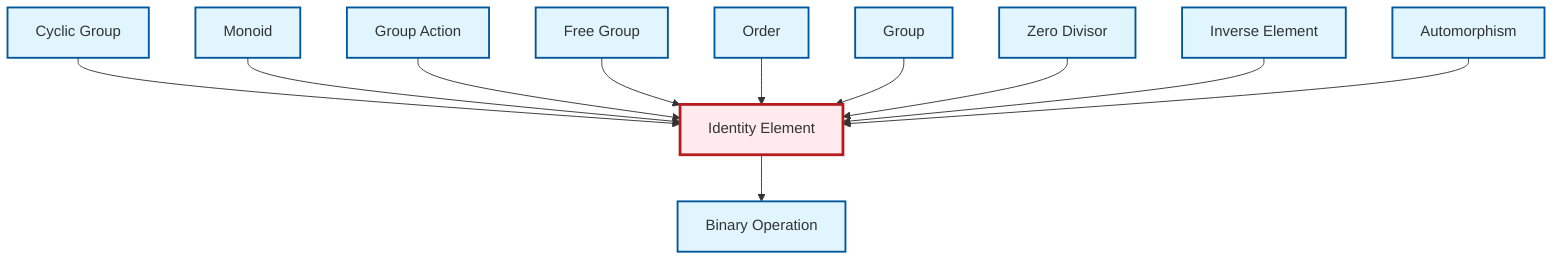 graph TD
    classDef definition fill:#e1f5fe,stroke:#01579b,stroke-width:2px
    classDef theorem fill:#f3e5f5,stroke:#4a148c,stroke-width:2px
    classDef axiom fill:#fff3e0,stroke:#e65100,stroke-width:2px
    classDef example fill:#e8f5e9,stroke:#1b5e20,stroke-width:2px
    classDef current fill:#ffebee,stroke:#b71c1c,stroke-width:3px
    def-zero-divisor["Zero Divisor"]:::definition
    def-inverse-element["Inverse Element"]:::definition
    def-identity-element["Identity Element"]:::definition
    def-binary-operation["Binary Operation"]:::definition
    def-group-action["Group Action"]:::definition
    def-group["Group"]:::definition
    def-cyclic-group["Cyclic Group"]:::definition
    def-order["Order"]:::definition
    def-automorphism["Automorphism"]:::definition
    def-monoid["Monoid"]:::definition
    def-free-group["Free Group"]:::definition
    def-cyclic-group --> def-identity-element
    def-monoid --> def-identity-element
    def-group-action --> def-identity-element
    def-free-group --> def-identity-element
    def-order --> def-identity-element
    def-group --> def-identity-element
    def-zero-divisor --> def-identity-element
    def-inverse-element --> def-identity-element
    def-automorphism --> def-identity-element
    def-identity-element --> def-binary-operation
    class def-identity-element current